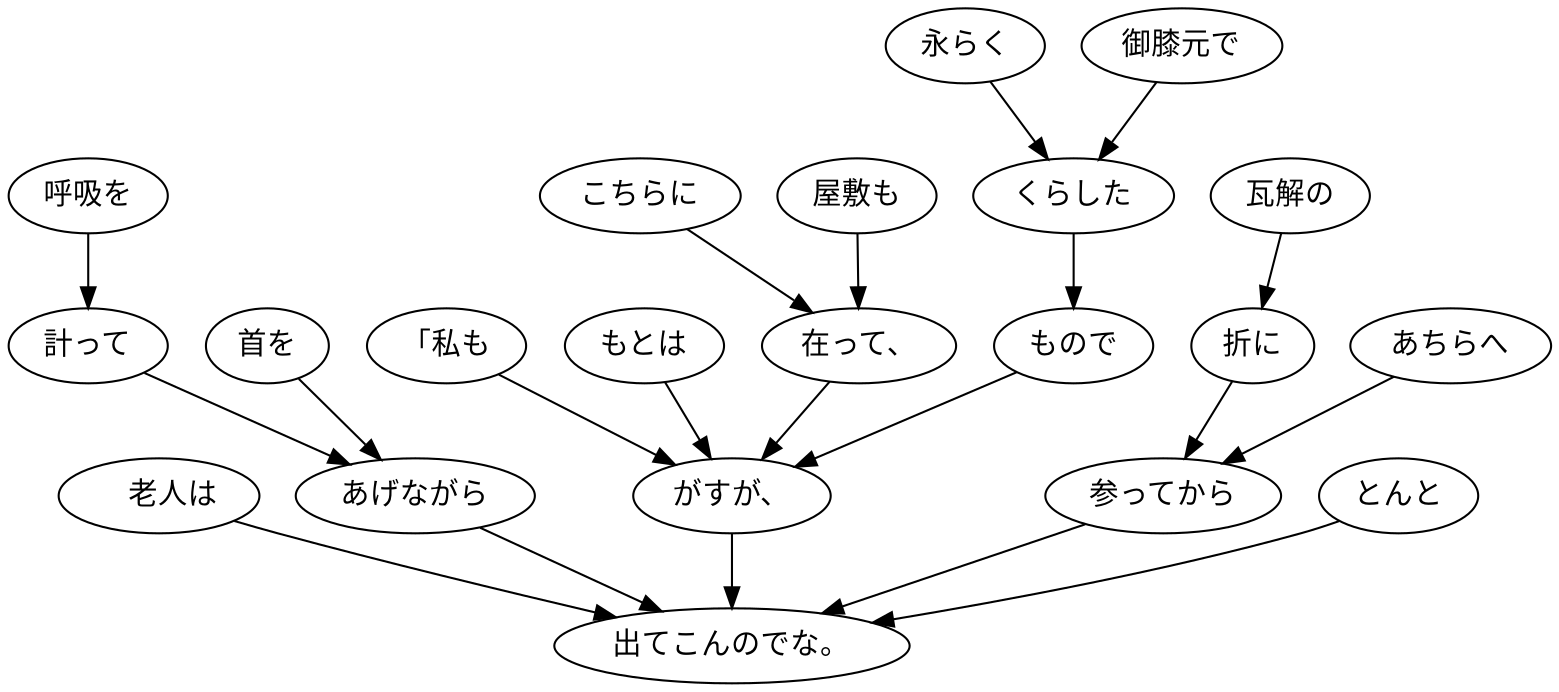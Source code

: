 digraph graph5908 {
	node0 [label="　老人は"];
	node1 [label="呼吸を"];
	node2 [label="計って"];
	node3 [label="首を"];
	node4 [label="あげながら"];
	node5 [label="「私も"];
	node6 [label="もとは"];
	node7 [label="こちらに"];
	node8 [label="屋敷も"];
	node9 [label="在って、"];
	node10 [label="永らく"];
	node11 [label="御膝元で"];
	node12 [label="くらした"];
	node13 [label="もので"];
	node14 [label="がすが、"];
	node15 [label="瓦解の"];
	node16 [label="折に"];
	node17 [label="あちらへ"];
	node18 [label="参ってから"];
	node19 [label="とんと"];
	node20 [label="出てこんのでな。"];
	node0 -> node20;
	node1 -> node2;
	node2 -> node4;
	node3 -> node4;
	node4 -> node20;
	node5 -> node14;
	node6 -> node14;
	node7 -> node9;
	node8 -> node9;
	node9 -> node14;
	node10 -> node12;
	node11 -> node12;
	node12 -> node13;
	node13 -> node14;
	node14 -> node20;
	node15 -> node16;
	node16 -> node18;
	node17 -> node18;
	node18 -> node20;
	node19 -> node20;
}
